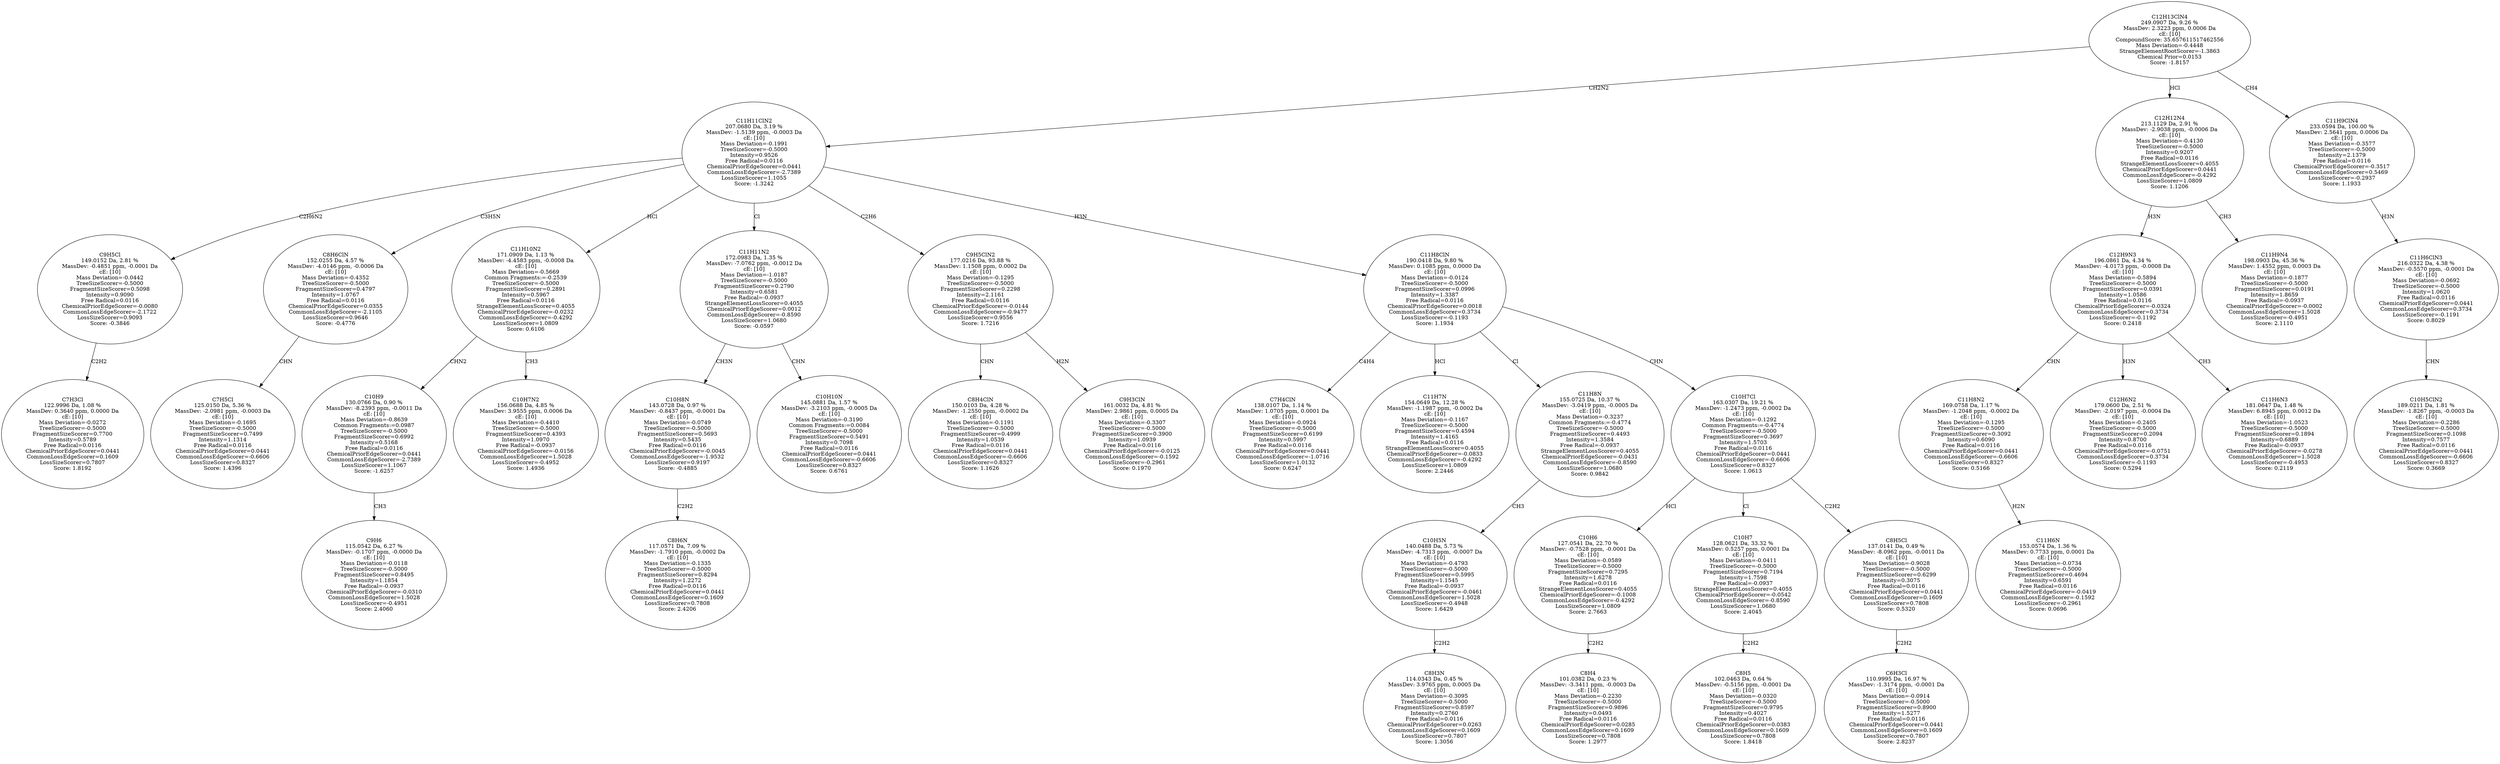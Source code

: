 strict digraph {
v1 [label="C7H3Cl\n122.9996 Da, 1.08 %\nMassDev: 0.3640 ppm, 0.0000 Da\ncE: [10]\nMass Deviation=-0.0272\nTreeSizeScorer=-0.5000\nFragmentSizeScorer=0.7700\nIntensity=0.5789\nFree Radical=0.0116\nChemicalPriorEdgeScorer=0.0441\nCommonLossEdgeScorer=0.1609\nLossSizeScorer=0.7807\nScore: 1.8192"];
v2 [label="C9H5Cl\n149.0152 Da, 2.81 %\nMassDev: -0.4851 ppm, -0.0001 Da\ncE: [10]\nMass Deviation=-0.0442\nTreeSizeScorer=-0.5000\nFragmentSizeScorer=0.5098\nIntensity=0.9090\nFree Radical=0.0116\nChemicalPriorEdgeScorer=-0.0080\nCommonLossEdgeScorer=-2.1722\nLossSizeScorer=0.9093\nScore: -0.3846"];
v3 [label="C7H5Cl\n125.0150 Da, 5.36 %\nMassDev: -2.0981 ppm, -0.0003 Da\ncE: [10]\nMass Deviation=-0.1695\nTreeSizeScorer=-0.5000\nFragmentSizeScorer=0.7499\nIntensity=1.1314\nFree Radical=0.0116\nChemicalPriorEdgeScorer=0.0441\nCommonLossEdgeScorer=-0.6606\nLossSizeScorer=0.8327\nScore: 1.4396"];
v4 [label="C8H6ClN\n152.0255 Da, 4.57 %\nMassDev: -4.0146 ppm, -0.0006 Da\ncE: [10]\nMass Deviation=-0.4352\nTreeSizeScorer=-0.5000\nFragmentSizeScorer=0.4797\nIntensity=1.0767\nFree Radical=0.0116\nChemicalPriorEdgeScorer=0.0355\nCommonLossEdgeScorer=-2.1105\nLossSizeScorer=0.9646\nScore: -0.4776"];
v5 [label="C9H6\n115.0542 Da, 6.27 %\nMassDev: -0.1707 ppm, -0.0000 Da\ncE: [10]\nMass Deviation=-0.0118\nTreeSizeScorer=-0.5000\nFragmentSizeScorer=0.8495\nIntensity=1.1854\nFree Radical=-0.0937\nChemicalPriorEdgeScorer=-0.0310\nCommonLossEdgeScorer=1.5028\nLossSizeScorer=-0.4951\nScore: 2.4060"];
v6 [label="C10H9\n130.0766 Da, 0.90 %\nMassDev: -8.2393 ppm, -0.0011 Da\ncE: [10]\nMass Deviation=-0.8639\nCommon Fragments:=0.0987\nTreeSizeScorer=-0.5000\nFragmentSizeScorer=0.6992\nIntensity=0.5168\nFree Radical=0.0116\nChemicalPriorEdgeScorer=0.0441\nCommonLossEdgeScorer=-2.7389\nLossSizeScorer=1.1067\nScore: -1.6257"];
v7 [label="C10H7N2\n156.0688 Da, 4.85 %\nMassDev: 3.9555 ppm, 0.0006 Da\ncE: [10]\nMass Deviation=-0.4410\nTreeSizeScorer=-0.5000\nFragmentSizeScorer=0.4393\nIntensity=1.0970\nFree Radical=-0.0937\nChemicalPriorEdgeScorer=-0.0156\nCommonLossEdgeScorer=1.5028\nLossSizeScorer=-0.4952\nScore: 1.4936"];
v8 [label="C11H10N2\n171.0909 Da, 1.13 %\nMassDev: -4.4583 ppm, -0.0008 Da\ncE: [10]\nMass Deviation=-0.5669\nCommon Fragments:=-0.2539\nTreeSizeScorer=-0.5000\nFragmentSizeScorer=0.2891\nIntensity=0.5967\nFree Radical=0.0116\nStrangeElementLossScorer=0.4055\nChemicalPriorEdgeScorer=-0.0232\nCommonLossEdgeScorer=-0.4292\nLossSizeScorer=1.0809\nScore: 0.6106"];
v9 [label="C8H6N\n117.0571 Da, 7.09 %\nMassDev: -1.7910 ppm, -0.0002 Da\ncE: [10]\nMass Deviation=-0.1335\nTreeSizeScorer=-0.5000\nFragmentSizeScorer=0.8294\nIntensity=1.2272\nFree Radical=0.0116\nChemicalPriorEdgeScorer=0.0441\nCommonLossEdgeScorer=0.1609\nLossSizeScorer=0.7808\nScore: 2.4206"];
v10 [label="C10H8N\n143.0728 Da, 0.97 %\nMassDev: -0.8437 ppm, -0.0001 Da\ncE: [10]\nMass Deviation=-0.0749\nTreeSizeScorer=-0.5000\nFragmentSizeScorer=0.5693\nIntensity=0.5435\nFree Radical=0.0116\nChemicalPriorEdgeScorer=-0.0045\nCommonLossEdgeScorer=-1.9532\nLossSizeScorer=0.9197\nScore: -0.4885"];
v11 [label="C10H10N\n145.0881 Da, 1.57 %\nMassDev: -3.2103 ppm, -0.0005 Da\ncE: [10]\nMass Deviation=-0.3190\nCommon Fragments:=0.0084\nTreeSizeScorer=-0.5000\nFragmentSizeScorer=0.5491\nIntensity=0.7098\nFree Radical=0.0116\nChemicalPriorEdgeScorer=0.0441\nCommonLossEdgeScorer=-0.6606\nLossSizeScorer=0.8327\nScore: 0.6761"];
v12 [label="C11H11N2\n172.0983 Da, 1.35 %\nMassDev: -7.0762 ppm, -0.0012 Da\ncE: [10]\nMass Deviation=-1.0187\nTreeSizeScorer=-0.5000\nFragmentSizeScorer=0.2790\nIntensity=0.6581\nFree Radical=-0.0937\nStrangeElementLossScorer=0.4055\nChemicalPriorEdgeScorer=0.0012\nCommonLossEdgeScorer=-0.8590\nLossSizeScorer=1.0680\nScore: -0.0597"];
v13 [label="C8H4ClN\n150.0103 Da, 4.28 %\nMassDev: -1.2550 ppm, -0.0002 Da\ncE: [10]\nMass Deviation=-0.1191\nTreeSizeScorer=-0.5000\nFragmentSizeScorer=0.4999\nIntensity=1.0539\nFree Radical=0.0116\nChemicalPriorEdgeScorer=0.0441\nCommonLossEdgeScorer=-0.6606\nLossSizeScorer=0.8327\nScore: 1.1626"];
v14 [label="C9H3ClN\n161.0032 Da, 4.81 %\nMassDev: 2.9861 ppm, 0.0005 Da\ncE: [10]\nMass Deviation=-0.3307\nTreeSizeScorer=-0.5000\nFragmentSizeScorer=0.3900\nIntensity=1.0939\nFree Radical=0.0116\nChemicalPriorEdgeScorer=-0.0125\nCommonLossEdgeScorer=-0.1592\nLossSizeScorer=-0.2961\nScore: 0.1970"];
v15 [label="C9H5ClN2\n177.0216 Da, 93.88 %\nMassDev: 1.1508 ppm, 0.0002 Da\ncE: [10]\nMass Deviation=-0.1295\nTreeSizeScorer=-0.5000\nFragmentSizeScorer=0.2298\nIntensity=2.1161\nFree Radical=0.0116\nChemicalPriorEdgeScorer=-0.0144\nCommonLossEdgeScorer=-0.9477\nLossSizeScorer=0.9556\nScore: 1.7216"];
v16 [label="C7H4ClN\n138.0107 Da, 1.14 %\nMassDev: 1.0705 ppm, 0.0001 Da\ncE: [10]\nMass Deviation=-0.0924\nTreeSizeScorer=-0.5000\nFragmentSizeScorer=0.6199\nIntensity=0.5997\nFree Radical=0.0116\nChemicalPriorEdgeScorer=0.0441\nCommonLossEdgeScorer=-1.0716\nLossSizeScorer=1.0132\nScore: 0.6247"];
v17 [label="C11H7N\n154.0649 Da, 12.28 %\nMassDev: -1.1987 ppm, -0.0002 Da\ncE: [10]\nMass Deviation=-0.1167\nTreeSizeScorer=-0.5000\nFragmentSizeScorer=0.4594\nIntensity=1.4165\nFree Radical=0.0116\nStrangeElementLossScorer=0.4055\nChemicalPriorEdgeScorer=-0.0833\nCommonLossEdgeScorer=-0.4292\nLossSizeScorer=1.0809\nScore: 2.2446"];
v18 [label="C8H3N\n114.0343 Da, 0.45 %\nMassDev: 3.9765 ppm, 0.0005 Da\ncE: [10]\nMass Deviation=-0.3095\nTreeSizeScorer=-0.5000\nFragmentSizeScorer=0.8597\nIntensity=0.2760\nFree Radical=0.0116\nChemicalPriorEdgeScorer=0.0263\nCommonLossEdgeScorer=0.1609\nLossSizeScorer=0.7807\nScore: 1.3056"];
v19 [label="C10H5N\n140.0488 Da, 5.73 %\nMassDev: -4.7313 ppm, -0.0007 Da\ncE: [10]\nMass Deviation=-0.4793\nTreeSizeScorer=-0.5000\nFragmentSizeScorer=0.5995\nIntensity=1.1545\nFree Radical=-0.0937\nChemicalPriorEdgeScorer=-0.0461\nCommonLossEdgeScorer=1.5028\nLossSizeScorer=-0.4948\nScore: 1.6429"];
v20 [label="C11H8N\n155.0725 Da, 10.37 %\nMassDev: -3.0419 ppm, -0.0005 Da\ncE: [10]\nMass Deviation=-0.3237\nCommon Fragments:=-0.4774\nTreeSizeScorer=-0.5000\nFragmentSizeScorer=0.4493\nIntensity=1.3584\nFree Radical=-0.0937\nStrangeElementLossScorer=0.4055\nChemicalPriorEdgeScorer=-0.0431\nCommonLossEdgeScorer=-0.8590\nLossSizeScorer=1.0680\nScore: 0.9842"];
v21 [label="C8H4\n101.0382 Da, 0.23 %\nMassDev: -3.3411 ppm, -0.0003 Da\ncE: [10]\nMass Deviation=-0.2230\nTreeSizeScorer=-0.5000\nFragmentSizeScorer=0.9896\nIntensity=0.0493\nFree Radical=0.0116\nChemicalPriorEdgeScorer=0.0285\nCommonLossEdgeScorer=0.1609\nLossSizeScorer=0.7808\nScore: 1.2977"];
v22 [label="C10H6\n127.0541 Da, 22.70 %\nMassDev: -0.7528 ppm, -0.0001 Da\ncE: [10]\nMass Deviation=-0.0589\nTreeSizeScorer=-0.5000\nFragmentSizeScorer=0.7295\nIntensity=1.6278\nFree Radical=0.0116\nStrangeElementLossScorer=0.4055\nChemicalPriorEdgeScorer=-0.1008\nCommonLossEdgeScorer=-0.4292\nLossSizeScorer=1.0809\nScore: 2.7663"];
v23 [label="C8H5\n102.0463 Da, 0.64 %\nMassDev: -0.5156 ppm, -0.0001 Da\ncE: [10]\nMass Deviation=-0.0320\nTreeSizeScorer=-0.5000\nFragmentSizeScorer=0.9795\nIntensity=0.4027\nFree Radical=0.0116\nChemicalPriorEdgeScorer=0.0383\nCommonLossEdgeScorer=0.1609\nLossSizeScorer=0.7808\nScore: 1.8418"];
v24 [label="C10H7\n128.0621 Da, 33.32 %\nMassDev: 0.5257 ppm, 0.0001 Da\ncE: [10]\nMass Deviation=-0.0411\nTreeSizeScorer=-0.5000\nFragmentSizeScorer=0.7194\nIntensity=1.7598\nFree Radical=-0.0937\nStrangeElementLossScorer=0.4055\nChemicalPriorEdgeScorer=-0.0542\nCommonLossEdgeScorer=-0.8590\nLossSizeScorer=1.0680\nScore: 2.4045"];
v25 [label="C6H3Cl\n110.9995 Da, 16.97 %\nMassDev: -1.3174 ppm, -0.0001 Da\ncE: [10]\nMass Deviation=-0.0914\nTreeSizeScorer=-0.5000\nFragmentSizeScorer=0.8900\nIntensity=1.5277\nFree Radical=0.0116\nChemicalPriorEdgeScorer=0.0441\nCommonLossEdgeScorer=0.1609\nLossSizeScorer=0.7807\nScore: 2.8237"];
v26 [label="C8H5Cl\n137.0141 Da, 0.49 %\nMassDev: -8.0962 ppm, -0.0011 Da\ncE: [10]\nMass Deviation=-0.9028\nTreeSizeScorer=-0.5000\nFragmentSizeScorer=0.6299\nIntensity=0.3075\nFree Radical=0.0116\nChemicalPriorEdgeScorer=0.0441\nCommonLossEdgeScorer=0.1609\nLossSizeScorer=0.7808\nScore: 0.5320"];
v27 [label="C10H7Cl\n163.0307 Da, 19.21 %\nMassDev: -1.2473 ppm, -0.0002 Da\ncE: [10]\nMass Deviation=-0.1292\nCommon Fragments:=-0.4774\nTreeSizeScorer=-0.5000\nFragmentSizeScorer=0.3697\nIntensity=1.5703\nFree Radical=0.0116\nChemicalPriorEdgeScorer=0.0441\nCommonLossEdgeScorer=-0.6606\nLossSizeScorer=0.8327\nScore: 1.0613"];
v28 [label="C11H8ClN\n190.0418 Da, 9.80 %\nMassDev: 0.1085 ppm, 0.0000 Da\ncE: [10]\nMass Deviation=-0.0124\nTreeSizeScorer=-0.5000\nFragmentSizeScorer=0.0996\nIntensity=1.3387\nFree Radical=0.0116\nChemicalPriorEdgeScorer=0.0018\nCommonLossEdgeScorer=0.3734\nLossSizeScorer=-0.1193\nScore: 1.1934"];
v29 [label="C11H11ClN2\n207.0680 Da, 3.19 %\nMassDev: -1.5139 ppm, -0.0003 Da\ncE: [10]\nMass Deviation=-0.1991\nTreeSizeScorer=-0.5000\nIntensity=0.9526\nFree Radical=0.0116\nChemicalPriorEdgeScorer=0.0441\nCommonLossEdgeScorer=-2.7389\nLossSizeScorer=1.1055\nScore: -1.3242"];
v30 [label="C11H6N\n153.0574 Da, 1.36 %\nMassDev: 0.7733 ppm, 0.0001 Da\ncE: [10]\nMass Deviation=-0.0734\nTreeSizeScorer=-0.5000\nFragmentSizeScorer=0.4694\nIntensity=0.6591\nFree Radical=0.0116\nChemicalPriorEdgeScorer=-0.0419\nCommonLossEdgeScorer=-0.1592\nLossSizeScorer=-0.2961\nScore: 0.0696"];
v31 [label="C11H8N2\n169.0758 Da, 1.17 %\nMassDev: -1.2048 ppm, -0.0002 Da\ncE: [10]\nMass Deviation=-0.1295\nTreeSizeScorer=-0.5000\nFragmentSizeScorer=0.3092\nIntensity=0.6090\nFree Radical=0.0116\nChemicalPriorEdgeScorer=0.0441\nCommonLossEdgeScorer=-0.6606\nLossSizeScorer=0.8327\nScore: 0.5166"];
v32 [label="C12H6N2\n179.0600 Da, 2.51 %\nMassDev: -2.0197 ppm, -0.0004 Da\ncE: [10]\nMass Deviation=-0.2405\nTreeSizeScorer=-0.5000\nFragmentSizeScorer=0.2094\nIntensity=0.8700\nFree Radical=0.0116\nChemicalPriorEdgeScorer=-0.0751\nCommonLossEdgeScorer=0.3734\nLossSizeScorer=-0.1193\nScore: 0.5294"];
v33 [label="C11H6N3\n181.0647 Da, 1.48 %\nMassDev: 6.8945 ppm, 0.0012 Da\ncE: [10]\nMass Deviation=-1.0523\nTreeSizeScorer=-0.5000\nFragmentSizeScorer=0.1894\nIntensity=0.6889\nFree Radical=-0.0937\nChemicalPriorEdgeScorer=-0.0278\nCommonLossEdgeScorer=1.5028\nLossSizeScorer=-0.4953\nScore: 0.2119"];
v34 [label="C12H9N3\n196.0861 Da, 4.34 %\nMassDev: -4.0173 ppm, -0.0008 Da\ncE: [10]\nMass Deviation=-0.5894\nTreeSizeScorer=-0.5000\nFragmentSizeScorer=0.0391\nIntensity=1.0586\nFree Radical=0.0116\nChemicalPriorEdgeScorer=-0.0324\nCommonLossEdgeScorer=0.3734\nLossSizeScorer=-0.1192\nScore: 0.2418"];
v35 [label="C11H9N4\n198.0903 Da, 45.36 %\nMassDev: 1.4552 ppm, 0.0003 Da\ncE: [10]\nMass Deviation=-0.1877\nTreeSizeScorer=-0.5000\nFragmentSizeScorer=0.0191\nIntensity=1.8659\nFree Radical=-0.0937\nChemicalPriorEdgeScorer=-0.0002\nCommonLossEdgeScorer=1.5028\nLossSizeScorer=-0.4951\nScore: 2.1110"];
v36 [label="C12H12N4\n213.1129 Da, 2.91 %\nMassDev: -2.9038 ppm, -0.0006 Da\ncE: [10]\nMass Deviation=-0.4130\nTreeSizeScorer=-0.5000\nIntensity=0.9207\nFree Radical=0.0116\nStrangeElementLossScorer=0.4055\nChemicalPriorEdgeScorer=0.0441\nCommonLossEdgeScorer=-0.4292\nLossSizeScorer=1.0809\nScore: 1.1206"];
v37 [label="C10H5ClN2\n189.0211 Da, 1.81 %\nMassDev: -1.8267 ppm, -0.0003 Da\ncE: [10]\nMass Deviation=-0.2286\nTreeSizeScorer=-0.5000\nFragmentSizeScorer=0.1098\nIntensity=0.7577\nFree Radical=0.0116\nChemicalPriorEdgeScorer=0.0441\nCommonLossEdgeScorer=-0.6606\nLossSizeScorer=0.8327\nScore: 0.3669"];
v38 [label="C11H6ClN3\n216.0322 Da, 4.38 %\nMassDev: -0.5570 ppm, -0.0001 Da\ncE: [10]\nMass Deviation=-0.0692\nTreeSizeScorer=-0.5000\nIntensity=1.0620\nFree Radical=0.0116\nChemicalPriorEdgeScorer=0.0441\nCommonLossEdgeScorer=0.3734\nLossSizeScorer=-0.1191\nScore: 0.8029"];
v39 [label="C11H9ClN4\n233.0594 Da, 100.00 %\nMassDev: 2.5641 ppm, 0.0006 Da\ncE: [10]\nMass Deviation=-0.3577\nTreeSizeScorer=-0.5000\nIntensity=2.1379\nFree Radical=0.0116\nChemicalPriorEdgeScorer=-0.3517\nCommonLossEdgeScorer=0.5469\nLossSizeScorer=-0.2937\nScore: 1.1933"];
v40 [label="C12H13ClN4\n249.0907 Da, 9.26 %\nMassDev: 2.3223 ppm, 0.0006 Da\ncE: [10]\nCompoundScore: 35.657611517462556\nMass Deviation=-0.4448\nStrangeElementRootScorer=-1.3863\nChemical Prior=0.0153\nScore: -1.8157"];
v2 -> v1 [label="C2H2"];
v29 -> v2 [label="C2H6N2"];
v4 -> v3 [label="CHN"];
v29 -> v4 [label="C3H5N"];
v6 -> v5 [label="CH3"];
v8 -> v6 [label="CHN2"];
v8 -> v7 [label="CH3"];
v29 -> v8 [label="HCl"];
v10 -> v9 [label="C2H2"];
v12 -> v10 [label="CH3N"];
v12 -> v11 [label="CHN"];
v29 -> v12 [label="Cl"];
v15 -> v13 [label="CHN"];
v15 -> v14 [label="H2N"];
v29 -> v15 [label="C2H6"];
v28 -> v16 [label="C4H4"];
v28 -> v17 [label="HCl"];
v19 -> v18 [label="C2H2"];
v20 -> v19 [label="CH3"];
v28 -> v20 [label="Cl"];
v22 -> v21 [label="C2H2"];
v27 -> v22 [label="HCl"];
v24 -> v23 [label="C2H2"];
v27 -> v24 [label="Cl"];
v26 -> v25 [label="C2H2"];
v27 -> v26 [label="C2H2"];
v28 -> v27 [label="CHN"];
v29 -> v28 [label="H3N"];
v40 -> v29 [label="CH2N2"];
v31 -> v30 [label="H2N"];
v34 -> v31 [label="CHN"];
v34 -> v32 [label="H3N"];
v34 -> v33 [label="CH3"];
v36 -> v34 [label="H3N"];
v36 -> v35 [label="CH3"];
v40 -> v36 [label="HCl"];
v38 -> v37 [label="CHN"];
v39 -> v38 [label="H3N"];
v40 -> v39 [label="CH4"];
}